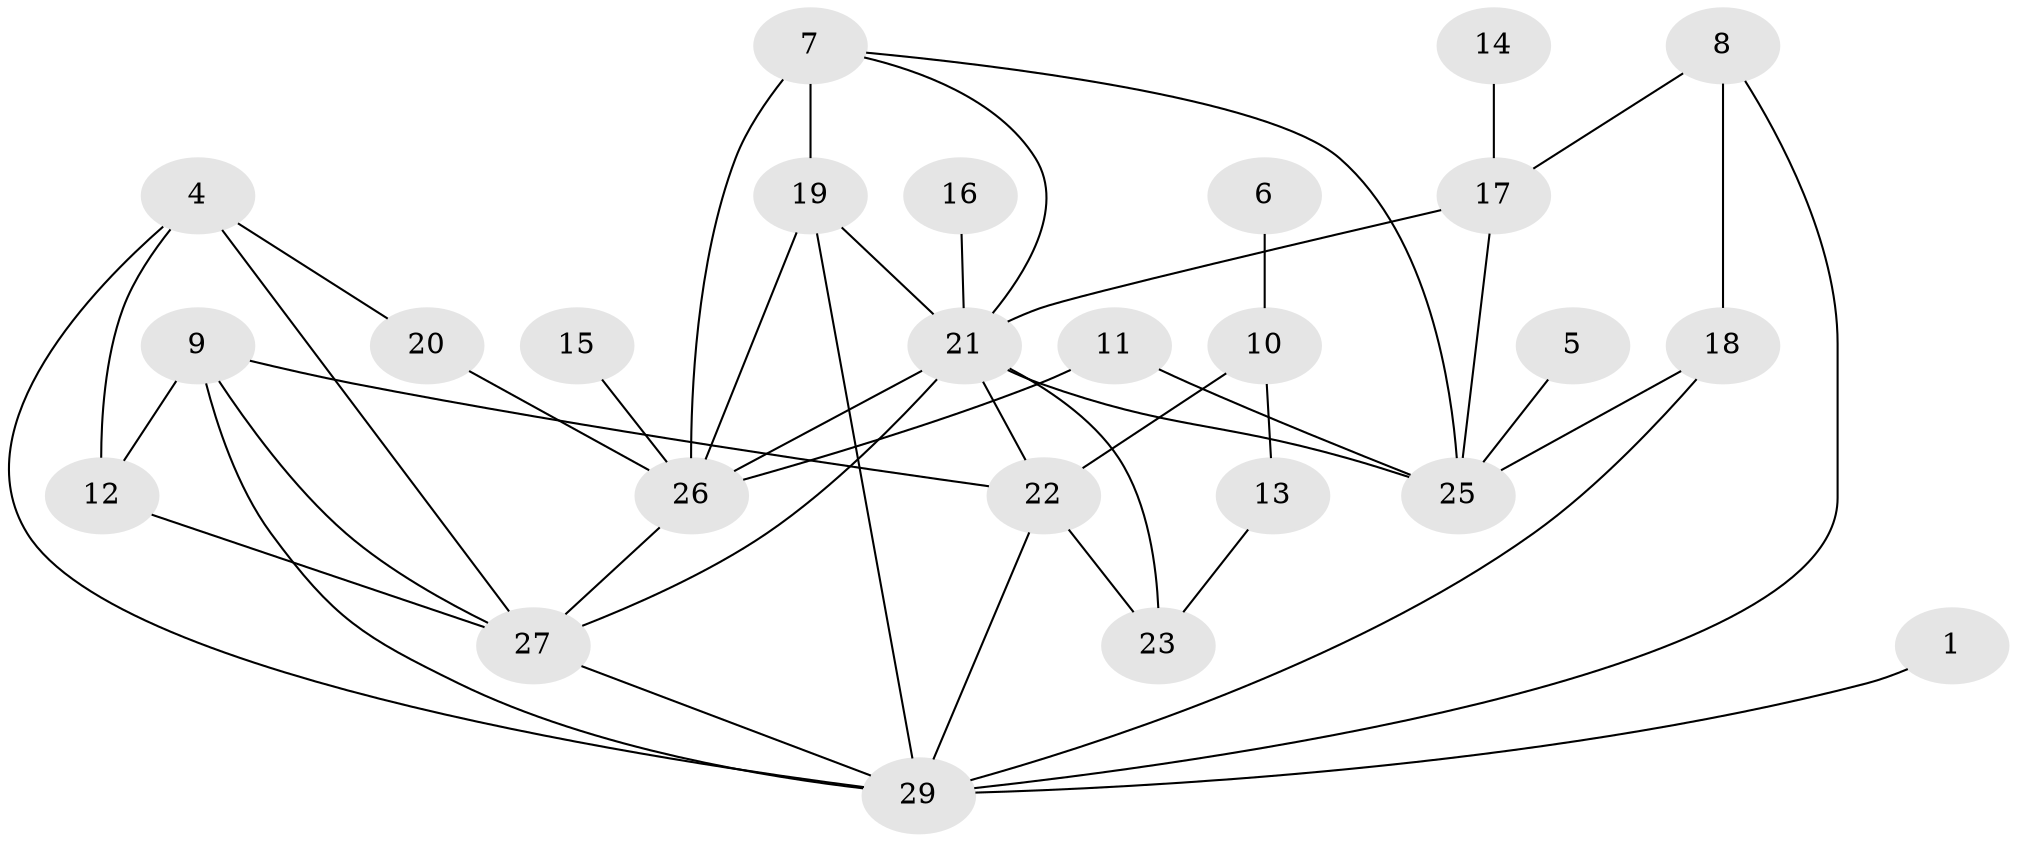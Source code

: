 // original degree distribution, {3: 0.29310344827586204, 5: 0.10344827586206896, 1: 0.10344827586206896, 2: 0.25862068965517243, 0: 0.06896551724137931, 4: 0.15517241379310345, 9: 0.017241379310344827}
// Generated by graph-tools (version 1.1) at 2025/49/03/09/25 03:49:09]
// undirected, 25 vertices, 44 edges
graph export_dot {
graph [start="1"]
  node [color=gray90,style=filled];
  1;
  4;
  5;
  6;
  7;
  8;
  9;
  10;
  11;
  12;
  13;
  14;
  15;
  16;
  17;
  18;
  19;
  20;
  21;
  22;
  23;
  25;
  26;
  27;
  29;
  1 -- 29 [weight=1.0];
  4 -- 12 [weight=1.0];
  4 -- 20 [weight=1.0];
  4 -- 27 [weight=1.0];
  4 -- 29 [weight=1.0];
  5 -- 25 [weight=1.0];
  6 -- 10 [weight=1.0];
  7 -- 19 [weight=1.0];
  7 -- 21 [weight=1.0];
  7 -- 25 [weight=1.0];
  7 -- 26 [weight=2.0];
  8 -- 17 [weight=1.0];
  8 -- 18 [weight=1.0];
  8 -- 29 [weight=1.0];
  9 -- 12 [weight=1.0];
  9 -- 22 [weight=1.0];
  9 -- 27 [weight=1.0];
  9 -- 29 [weight=1.0];
  10 -- 13 [weight=1.0];
  10 -- 22 [weight=1.0];
  11 -- 25 [weight=1.0];
  11 -- 26 [weight=1.0];
  12 -- 27 [weight=1.0];
  13 -- 23 [weight=1.0];
  14 -- 17 [weight=1.0];
  15 -- 26 [weight=1.0];
  16 -- 21 [weight=1.0];
  17 -- 21 [weight=1.0];
  17 -- 25 [weight=1.0];
  18 -- 25 [weight=3.0];
  18 -- 29 [weight=1.0];
  19 -- 21 [weight=1.0];
  19 -- 26 [weight=1.0];
  19 -- 29 [weight=1.0];
  20 -- 26 [weight=1.0];
  21 -- 22 [weight=1.0];
  21 -- 23 [weight=1.0];
  21 -- 25 [weight=2.0];
  21 -- 26 [weight=1.0];
  21 -- 27 [weight=1.0];
  22 -- 23 [weight=1.0];
  22 -- 29 [weight=1.0];
  26 -- 27 [weight=1.0];
  27 -- 29 [weight=1.0];
}
